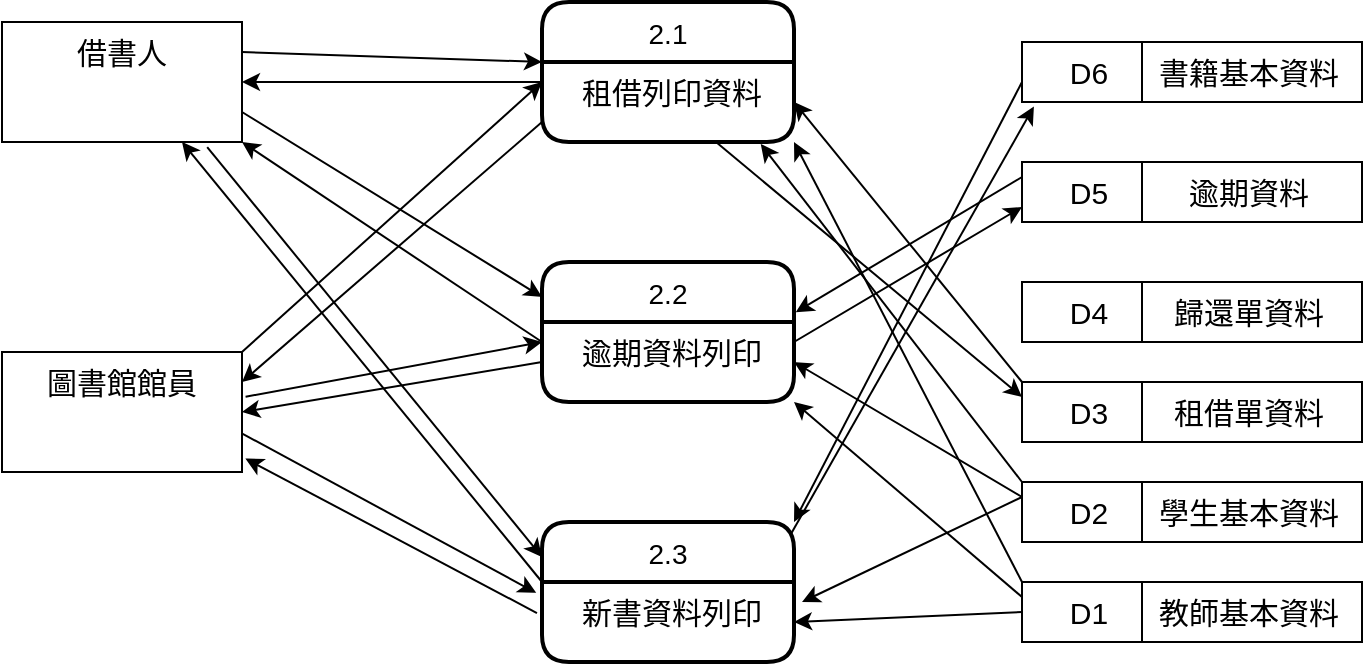 <mxfile version="14.7.9" type="github">
  <diagram id="4A2gFhSPS2DIB_Tcx6OY" name="Page-1">
    <mxGraphModel dx="808" dy="456" grid="1" gridSize="10" guides="1" tooltips="1" connect="1" arrows="1" fold="1" page="1" pageScale="1" pageWidth="827" pageHeight="1169" math="0" shadow="0">
      <root>
        <mxCell id="0" />
        <mxCell id="1" parent="0" />
        <mxCell id="z1yvk0DHj-4GVoNQefkx-1" value="2.1" style="swimlane;childLayout=stackLayout;horizontal=1;startSize=30;horizontalStack=0;rounded=1;fontSize=14;fontStyle=0;strokeWidth=2;resizeParent=0;resizeLast=1;shadow=0;dashed=0;align=center;" vertex="1" parent="1">
          <mxGeometry x="360" y="120" width="126" height="70" as="geometry" />
        </mxCell>
        <mxCell id="z1yvk0DHj-4GVoNQefkx-2" value="租借列印資料" style="align=center;strokeColor=none;fillColor=none;spacingLeft=4;fontSize=15;verticalAlign=top;resizable=0;rotatable=0;part=1;" vertex="1" parent="z1yvk0DHj-4GVoNQefkx-1">
          <mxGeometry y="30" width="126" height="40" as="geometry" />
        </mxCell>
        <mxCell id="z1yvk0DHj-4GVoNQefkx-3" value="2.2" style="swimlane;childLayout=stackLayout;horizontal=1;startSize=30;horizontalStack=0;rounded=1;fontSize=14;fontStyle=0;strokeWidth=2;resizeParent=0;resizeLast=1;shadow=0;dashed=0;align=center;" vertex="1" parent="1">
          <mxGeometry x="360" y="250" width="126" height="70" as="geometry" />
        </mxCell>
        <mxCell id="z1yvk0DHj-4GVoNQefkx-4" value="逾期資料列印" style="align=center;strokeColor=none;fillColor=none;spacingLeft=4;fontSize=15;verticalAlign=top;resizable=0;rotatable=0;part=1;" vertex="1" parent="z1yvk0DHj-4GVoNQefkx-3">
          <mxGeometry y="30" width="126" height="40" as="geometry" />
        </mxCell>
        <mxCell id="z1yvk0DHj-4GVoNQefkx-5" value="2.3" style="swimlane;childLayout=stackLayout;horizontal=1;startSize=30;horizontalStack=0;rounded=1;fontSize=14;fontStyle=0;strokeWidth=2;resizeParent=0;resizeLast=1;shadow=0;dashed=0;align=center;" vertex="1" parent="1">
          <mxGeometry x="360" y="380" width="126" height="70" as="geometry" />
        </mxCell>
        <mxCell id="z1yvk0DHj-4GVoNQefkx-6" value="新書資料列印" style="align=center;strokeColor=none;fillColor=none;spacingLeft=4;fontSize=15;verticalAlign=top;resizable=0;rotatable=0;part=1;" vertex="1" parent="z1yvk0DHj-4GVoNQefkx-5">
          <mxGeometry y="30" width="126" height="40" as="geometry" />
        </mxCell>
        <mxCell id="z1yvk0DHj-4GVoNQefkx-7" value="" style="swimlane;horizontal=0;fontSize=15;align=center;startSize=60;verticalAlign=middle;" vertex="1" parent="1">
          <mxGeometry x="600" y="410" width="170" height="30" as="geometry" />
        </mxCell>
        <mxCell id="z1yvk0DHj-4GVoNQefkx-8" value="D1" style="text;html=1;align=center;verticalAlign=middle;resizable=0;points=[];autosize=1;strokeColor=none;fontSize=15;container=1;" vertex="1" collapsed="1" parent="z1yvk0DHj-4GVoNQefkx-7">
          <mxGeometry x="8" y="5" width="50" height="20" as="geometry">
            <mxRectangle x="15" y="5" width="30" height="20" as="alternateBounds" />
          </mxGeometry>
        </mxCell>
        <mxCell id="z1yvk0DHj-4GVoNQefkx-9" value="教師基本資料" style="text;html=1;align=center;verticalAlign=middle;resizable=0;points=[];autosize=1;strokeColor=none;fontSize=15;" vertex="1" parent="z1yvk0DHj-4GVoNQefkx-7">
          <mxGeometry x="58" y="5" width="110" height="20" as="geometry" />
        </mxCell>
        <mxCell id="z1yvk0DHj-4GVoNQefkx-13" value="" style="swimlane;horizontal=0;fontSize=15;align=center;startSize=60;verticalAlign=middle;" vertex="1" parent="1">
          <mxGeometry x="600" y="360" width="170" height="30" as="geometry" />
        </mxCell>
        <mxCell id="z1yvk0DHj-4GVoNQefkx-14" value="D2" style="text;html=1;align=center;verticalAlign=middle;resizable=0;points=[];autosize=1;strokeColor=none;fontSize=15;container=1;" vertex="1" collapsed="1" parent="z1yvk0DHj-4GVoNQefkx-13">
          <mxGeometry x="8" y="5" width="50" height="20" as="geometry">
            <mxRectangle x="15" y="5" width="30" height="20" as="alternateBounds" />
          </mxGeometry>
        </mxCell>
        <mxCell id="z1yvk0DHj-4GVoNQefkx-15" value="學生基本資料" style="text;html=1;align=center;verticalAlign=middle;resizable=0;points=[];autosize=1;strokeColor=none;fontSize=15;" vertex="1" parent="z1yvk0DHj-4GVoNQefkx-13">
          <mxGeometry x="58" y="5" width="110" height="20" as="geometry" />
        </mxCell>
        <mxCell id="z1yvk0DHj-4GVoNQefkx-16" value="" style="swimlane;horizontal=0;fontSize=15;align=center;startSize=60;verticalAlign=middle;" vertex="1" parent="1">
          <mxGeometry x="600" y="310" width="170" height="30" as="geometry" />
        </mxCell>
        <mxCell id="z1yvk0DHj-4GVoNQefkx-17" value="D3" style="text;html=1;align=center;verticalAlign=middle;resizable=0;points=[];autosize=1;strokeColor=none;fontSize=15;container=1;" vertex="1" collapsed="1" parent="z1yvk0DHj-4GVoNQefkx-16">
          <mxGeometry x="8" y="5" width="50" height="20" as="geometry">
            <mxRectangle x="15" y="5" width="30" height="20" as="alternateBounds" />
          </mxGeometry>
        </mxCell>
        <mxCell id="z1yvk0DHj-4GVoNQefkx-18" value="租借單資料" style="text;html=1;align=center;verticalAlign=middle;resizable=0;points=[];autosize=1;strokeColor=none;fontSize=15;" vertex="1" parent="z1yvk0DHj-4GVoNQefkx-16">
          <mxGeometry x="68" y="5" width="90" height="20" as="geometry" />
        </mxCell>
        <mxCell id="z1yvk0DHj-4GVoNQefkx-19" value="" style="swimlane;horizontal=0;fontSize=15;align=center;startSize=60;verticalAlign=middle;" vertex="1" parent="1">
          <mxGeometry x="600" y="260" width="170" height="30" as="geometry" />
        </mxCell>
        <mxCell id="z1yvk0DHj-4GVoNQefkx-20" value="D4" style="text;html=1;align=center;verticalAlign=middle;resizable=0;points=[];autosize=1;strokeColor=none;fontSize=15;container=1;" vertex="1" collapsed="1" parent="z1yvk0DHj-4GVoNQefkx-19">
          <mxGeometry x="8" y="5" width="50" height="20" as="geometry">
            <mxRectangle x="15" y="5" width="30" height="20" as="alternateBounds" />
          </mxGeometry>
        </mxCell>
        <mxCell id="z1yvk0DHj-4GVoNQefkx-21" value="歸還單資料" style="text;html=1;align=center;verticalAlign=middle;resizable=0;points=[];autosize=1;strokeColor=none;fontSize=15;" vertex="1" parent="z1yvk0DHj-4GVoNQefkx-19">
          <mxGeometry x="68" y="5" width="90" height="20" as="geometry" />
        </mxCell>
        <mxCell id="z1yvk0DHj-4GVoNQefkx-22" value="" style="swimlane;horizontal=0;fontSize=15;align=center;startSize=60;verticalAlign=middle;" vertex="1" parent="1">
          <mxGeometry x="600" y="200" width="170" height="30" as="geometry" />
        </mxCell>
        <mxCell id="z1yvk0DHj-4GVoNQefkx-23" value="D5" style="text;html=1;align=center;verticalAlign=middle;resizable=0;points=[];autosize=1;strokeColor=none;fontSize=15;container=1;" vertex="1" collapsed="1" parent="z1yvk0DHj-4GVoNQefkx-22">
          <mxGeometry x="8" y="5" width="50" height="20" as="geometry">
            <mxRectangle x="15" y="5" width="30" height="20" as="alternateBounds" />
          </mxGeometry>
        </mxCell>
        <mxCell id="z1yvk0DHj-4GVoNQefkx-24" value="逾期資料" style="text;html=1;align=center;verticalAlign=middle;resizable=0;points=[];autosize=1;strokeColor=none;fontSize=15;" vertex="1" parent="z1yvk0DHj-4GVoNQefkx-22">
          <mxGeometry x="73" y="5" width="80" height="20" as="geometry" />
        </mxCell>
        <mxCell id="z1yvk0DHj-4GVoNQefkx-25" value="" style="swimlane;horizontal=0;fontSize=15;align=center;startSize=60;verticalAlign=middle;" vertex="1" parent="1">
          <mxGeometry x="600" y="140" width="170" height="30" as="geometry" />
        </mxCell>
        <mxCell id="z1yvk0DHj-4GVoNQefkx-26" value="D6" style="text;html=1;align=center;verticalAlign=middle;resizable=0;points=[];autosize=1;strokeColor=none;fontSize=15;container=1;" vertex="1" collapsed="1" parent="z1yvk0DHj-4GVoNQefkx-25">
          <mxGeometry x="8" y="5" width="50" height="20" as="geometry">
            <mxRectangle x="15" y="5" width="30" height="20" as="alternateBounds" />
          </mxGeometry>
        </mxCell>
        <mxCell id="z1yvk0DHj-4GVoNQefkx-27" value="書籍基本資料" style="text;html=1;align=center;verticalAlign=middle;resizable=0;points=[];autosize=1;strokeColor=none;fontSize=15;" vertex="1" parent="z1yvk0DHj-4GVoNQefkx-25">
          <mxGeometry x="58" y="5" width="110" height="20" as="geometry" />
        </mxCell>
        <mxCell id="z1yvk0DHj-4GVoNQefkx-28" value="借書人" style="rounded=0;whiteSpace=wrap;html=1;fontSize=15;align=center;verticalAlign=top;" vertex="1" parent="1">
          <mxGeometry x="90" y="130" width="120" height="60" as="geometry" />
        </mxCell>
        <mxCell id="z1yvk0DHj-4GVoNQefkx-29" value="圖書館館員" style="rounded=0;whiteSpace=wrap;html=1;fontSize=15;align=center;verticalAlign=top;" vertex="1" parent="1">
          <mxGeometry x="90" y="295" width="120" height="60" as="geometry" />
        </mxCell>
        <mxCell id="z1yvk0DHj-4GVoNQefkx-30" value="" style="endArrow=classic;html=1;fontSize=15;exitX=1;exitY=0.25;exitDx=0;exitDy=0;entryX=0;entryY=0;entryDx=0;entryDy=0;" edge="1" parent="1" source="z1yvk0DHj-4GVoNQefkx-28" target="z1yvk0DHj-4GVoNQefkx-2">
          <mxGeometry width="50" height="50" relative="1" as="geometry">
            <mxPoint x="490" y="340" as="sourcePoint" />
            <mxPoint x="540" y="290" as="targetPoint" />
          </mxGeometry>
        </mxCell>
        <mxCell id="z1yvk0DHj-4GVoNQefkx-31" value="" style="endArrow=classic;html=1;fontSize=15;exitX=0;exitY=0.25;exitDx=0;exitDy=0;entryX=1;entryY=0.5;entryDx=0;entryDy=0;" edge="1" parent="1" source="z1yvk0DHj-4GVoNQefkx-2" target="z1yvk0DHj-4GVoNQefkx-28">
          <mxGeometry width="50" height="50" relative="1" as="geometry">
            <mxPoint x="220" y="155" as="sourcePoint" />
            <mxPoint x="210" y="180" as="targetPoint" />
          </mxGeometry>
        </mxCell>
        <mxCell id="z1yvk0DHj-4GVoNQefkx-32" value="" style="endArrow=classic;html=1;fontSize=15;exitX=1;exitY=0.75;exitDx=0;exitDy=0;entryX=0;entryY=0.25;entryDx=0;entryDy=0;" edge="1" parent="1" source="z1yvk0DHj-4GVoNQefkx-28" target="z1yvk0DHj-4GVoNQefkx-3">
          <mxGeometry width="50" height="50" relative="1" as="geometry">
            <mxPoint x="230" y="165" as="sourcePoint" />
            <mxPoint x="380" y="170" as="targetPoint" />
          </mxGeometry>
        </mxCell>
        <mxCell id="z1yvk0DHj-4GVoNQefkx-33" value="" style="endArrow=classic;html=1;fontSize=15;exitX=0;exitY=0.25;exitDx=0;exitDy=0;entryX=1;entryY=1;entryDx=0;entryDy=0;" edge="1" parent="1" source="z1yvk0DHj-4GVoNQefkx-4" target="z1yvk0DHj-4GVoNQefkx-28">
          <mxGeometry width="50" height="50" relative="1" as="geometry">
            <mxPoint x="240" y="175" as="sourcePoint" />
            <mxPoint x="390" y="180" as="targetPoint" />
          </mxGeometry>
        </mxCell>
        <mxCell id="z1yvk0DHj-4GVoNQefkx-34" value="" style="endArrow=classic;html=1;fontSize=15;exitX=0.855;exitY=1.043;exitDx=0;exitDy=0;entryX=0;entryY=0.25;entryDx=0;entryDy=0;exitPerimeter=0;" edge="1" parent="1" source="z1yvk0DHj-4GVoNQefkx-28" target="z1yvk0DHj-4GVoNQefkx-5">
          <mxGeometry width="50" height="50" relative="1" as="geometry">
            <mxPoint x="250" y="185" as="sourcePoint" />
            <mxPoint x="400" y="190" as="targetPoint" />
          </mxGeometry>
        </mxCell>
        <mxCell id="z1yvk0DHj-4GVoNQefkx-35" value="" style="endArrow=classic;html=1;fontSize=15;exitX=0;exitY=0;exitDx=0;exitDy=0;entryX=0.75;entryY=1;entryDx=0;entryDy=0;" edge="1" parent="1" source="z1yvk0DHj-4GVoNQefkx-6" target="z1yvk0DHj-4GVoNQefkx-28">
          <mxGeometry width="50" height="50" relative="1" as="geometry">
            <mxPoint x="260" y="195" as="sourcePoint" />
            <mxPoint x="410" y="200" as="targetPoint" />
          </mxGeometry>
        </mxCell>
        <mxCell id="z1yvk0DHj-4GVoNQefkx-37" value="" style="endArrow=classic;html=1;fontSize=15;exitX=1;exitY=0;exitDx=0;exitDy=0;entryX=0;entryY=0.25;entryDx=0;entryDy=0;" edge="1" parent="1" source="z1yvk0DHj-4GVoNQefkx-29" target="z1yvk0DHj-4GVoNQefkx-2">
          <mxGeometry width="50" height="50" relative="1" as="geometry">
            <mxPoint x="270" y="205" as="sourcePoint" />
            <mxPoint x="420" y="210" as="targetPoint" />
          </mxGeometry>
        </mxCell>
        <mxCell id="z1yvk0DHj-4GVoNQefkx-38" value="" style="endArrow=classic;html=1;fontSize=15;exitX=0;exitY=0.75;exitDx=0;exitDy=0;entryX=1;entryY=0.25;entryDx=0;entryDy=0;" edge="1" parent="1" source="z1yvk0DHj-4GVoNQefkx-2" target="z1yvk0DHj-4GVoNQefkx-29">
          <mxGeometry width="50" height="50" relative="1" as="geometry">
            <mxPoint x="280" y="215" as="sourcePoint" />
            <mxPoint x="430" y="220" as="targetPoint" />
          </mxGeometry>
        </mxCell>
        <mxCell id="z1yvk0DHj-4GVoNQefkx-39" value="" style="endArrow=classic;html=1;fontSize=15;exitX=1.015;exitY=0.373;exitDx=0;exitDy=0;entryX=0;entryY=0.25;entryDx=0;entryDy=0;exitPerimeter=0;" edge="1" parent="1" source="z1yvk0DHj-4GVoNQefkx-29" target="z1yvk0DHj-4GVoNQefkx-4">
          <mxGeometry width="50" height="50" relative="1" as="geometry">
            <mxPoint x="290" y="225" as="sourcePoint" />
            <mxPoint x="440" y="230" as="targetPoint" />
          </mxGeometry>
        </mxCell>
        <mxCell id="z1yvk0DHj-4GVoNQefkx-40" value="" style="endArrow=classic;html=1;fontSize=15;exitX=0;exitY=0.5;exitDx=0;exitDy=0;entryX=1;entryY=0.5;entryDx=0;entryDy=0;" edge="1" parent="1" source="z1yvk0DHj-4GVoNQefkx-4" target="z1yvk0DHj-4GVoNQefkx-29">
          <mxGeometry width="50" height="50" relative="1" as="geometry">
            <mxPoint x="339" y="322.5" as="sourcePoint" />
            <mxPoint x="489" y="327.5" as="targetPoint" />
          </mxGeometry>
        </mxCell>
        <mxCell id="z1yvk0DHj-4GVoNQefkx-41" value="" style="endArrow=classic;html=1;fontSize=15;exitX=1.003;exitY=0.682;exitDx=0;exitDy=0;entryX=-0.023;entryY=0.136;entryDx=0;entryDy=0;exitPerimeter=0;entryPerimeter=0;" edge="1" parent="1" source="z1yvk0DHj-4GVoNQefkx-29" target="z1yvk0DHj-4GVoNQefkx-6">
          <mxGeometry width="50" height="50" relative="1" as="geometry">
            <mxPoint x="310" y="245" as="sourcePoint" />
            <mxPoint x="460" y="250" as="targetPoint" />
          </mxGeometry>
        </mxCell>
        <mxCell id="z1yvk0DHj-4GVoNQefkx-42" value="" style="endArrow=classic;html=1;fontSize=15;exitX=-0.02;exitY=0.388;exitDx=0;exitDy=0;entryX=1.014;entryY=0.888;entryDx=0;entryDy=0;exitPerimeter=0;entryPerimeter=0;" edge="1" parent="1" source="z1yvk0DHj-4GVoNQefkx-6" target="z1yvk0DHj-4GVoNQefkx-29">
          <mxGeometry width="50" height="50" relative="1" as="geometry">
            <mxPoint x="320" y="255" as="sourcePoint" />
            <mxPoint x="470" y="260" as="targetPoint" />
          </mxGeometry>
        </mxCell>
        <mxCell id="z1yvk0DHj-4GVoNQefkx-46" value="" style="endArrow=classic;html=1;fontSize=15;entryX=1;entryY=0;entryDx=0;entryDy=0;" edge="1" parent="1" target="z1yvk0DHj-4GVoNQefkx-5">
          <mxGeometry width="50" height="50" relative="1" as="geometry">
            <mxPoint x="600" y="160" as="sourcePoint" />
            <mxPoint x="516" y="178.35" as="targetPoint" />
          </mxGeometry>
        </mxCell>
        <mxCell id="z1yvk0DHj-4GVoNQefkx-48" value="" style="endArrow=classic;html=1;fontSize=15;exitX=0.989;exitY=0.082;exitDx=0;exitDy=0;entryX=0.035;entryY=1.075;entryDx=0;entryDy=0;entryPerimeter=0;exitPerimeter=0;" edge="1" parent="1" source="z1yvk0DHj-4GVoNQefkx-5" target="z1yvk0DHj-4GVoNQefkx-25">
          <mxGeometry width="50" height="50" relative="1" as="geometry">
            <mxPoint x="650" y="197.5" as="sourcePoint" />
            <mxPoint x="536" y="198.35" as="targetPoint" />
          </mxGeometry>
        </mxCell>
        <mxCell id="z1yvk0DHj-4GVoNQefkx-49" value="" style="endArrow=classic;html=1;fontSize=15;exitX=0;exitY=0.25;exitDx=0;exitDy=0;entryX=1.007;entryY=0.359;entryDx=0;entryDy=0;entryPerimeter=0;" edge="1" parent="1" source="z1yvk0DHj-4GVoNQefkx-22" target="z1yvk0DHj-4GVoNQefkx-3">
          <mxGeometry width="50" height="50" relative="1" as="geometry">
            <mxPoint x="660" y="207.5" as="sourcePoint" />
            <mxPoint x="490" y="400" as="targetPoint" />
          </mxGeometry>
        </mxCell>
        <mxCell id="z1yvk0DHj-4GVoNQefkx-50" value="" style="endArrow=classic;html=1;fontSize=15;exitX=1;exitY=0.25;exitDx=0;exitDy=0;entryX=0;entryY=0.75;entryDx=0;entryDy=0;" edge="1" parent="1" source="z1yvk0DHj-4GVoNQefkx-4" target="z1yvk0DHj-4GVoNQefkx-22">
          <mxGeometry width="50" height="50" relative="1" as="geometry">
            <mxPoint x="670" y="217.5" as="sourcePoint" />
            <mxPoint x="556" y="218.35" as="targetPoint" />
          </mxGeometry>
        </mxCell>
        <mxCell id="z1yvk0DHj-4GVoNQefkx-53" value="" style="endArrow=classic;html=1;fontSize=15;exitX=0;exitY=0;exitDx=0;exitDy=0;entryX=1;entryY=0.5;entryDx=0;entryDy=0;" edge="1" parent="1" source="z1yvk0DHj-4GVoNQefkx-16" target="z1yvk0DHj-4GVoNQefkx-2">
          <mxGeometry width="50" height="50" relative="1" as="geometry">
            <mxPoint x="700" y="247.5" as="sourcePoint" />
            <mxPoint x="586" y="248.35" as="targetPoint" />
          </mxGeometry>
        </mxCell>
        <mxCell id="z1yvk0DHj-4GVoNQefkx-54" value="" style="endArrow=classic;html=1;fontSize=15;entryX=0;entryY=0.25;entryDx=0;entryDy=0;" edge="1" parent="1" source="z1yvk0DHj-4GVoNQefkx-2" target="z1yvk0DHj-4GVoNQefkx-16">
          <mxGeometry width="50" height="50" relative="1" as="geometry">
            <mxPoint x="710" y="257.5" as="sourcePoint" />
            <mxPoint x="596" y="258.35" as="targetPoint" />
          </mxGeometry>
        </mxCell>
        <mxCell id="z1yvk0DHj-4GVoNQefkx-55" value="" style="endArrow=classic;html=1;fontSize=15;exitX=0;exitY=0;exitDx=0;exitDy=0;entryX=0.868;entryY=1.025;entryDx=0;entryDy=0;entryPerimeter=0;" edge="1" parent="1" source="z1yvk0DHj-4GVoNQefkx-13" target="z1yvk0DHj-4GVoNQefkx-2">
          <mxGeometry width="50" height="50" relative="1" as="geometry">
            <mxPoint x="720" y="267.5" as="sourcePoint" />
            <mxPoint x="606" y="268.35" as="targetPoint" />
          </mxGeometry>
        </mxCell>
        <mxCell id="z1yvk0DHj-4GVoNQefkx-56" value="" style="endArrow=classic;html=1;fontSize=15;exitX=0;exitY=0.25;exitDx=0;exitDy=0;entryX=1;entryY=0.5;entryDx=0;entryDy=0;" edge="1" parent="1" source="z1yvk0DHj-4GVoNQefkx-13" target="z1yvk0DHj-4GVoNQefkx-4">
          <mxGeometry width="50" height="50" relative="1" as="geometry">
            <mxPoint x="730" y="277.5" as="sourcePoint" />
            <mxPoint x="616" y="278.35" as="targetPoint" />
          </mxGeometry>
        </mxCell>
        <mxCell id="z1yvk0DHj-4GVoNQefkx-57" value="" style="endArrow=classic;html=1;fontSize=15;exitX=0;exitY=0.25;exitDx=0;exitDy=0;" edge="1" parent="1" source="z1yvk0DHj-4GVoNQefkx-13">
          <mxGeometry width="50" height="50" relative="1" as="geometry">
            <mxPoint x="740" y="287.5" as="sourcePoint" />
            <mxPoint x="490" y="420" as="targetPoint" />
          </mxGeometry>
        </mxCell>
        <mxCell id="z1yvk0DHj-4GVoNQefkx-58" value="" style="endArrow=classic;html=1;fontSize=15;exitX=0;exitY=0;exitDx=0;exitDy=0;entryX=1;entryY=1;entryDx=0;entryDy=0;" edge="1" parent="1" source="z1yvk0DHj-4GVoNQefkx-7" target="z1yvk0DHj-4GVoNQefkx-2">
          <mxGeometry width="50" height="50" relative="1" as="geometry">
            <mxPoint x="750" y="297.5" as="sourcePoint" />
            <mxPoint x="636" y="298.35" as="targetPoint" />
          </mxGeometry>
        </mxCell>
        <mxCell id="z1yvk0DHj-4GVoNQefkx-59" value="" style="endArrow=classic;html=1;fontSize=15;exitX=0;exitY=0.25;exitDx=0;exitDy=0;entryX=1;entryY=1;entryDx=0;entryDy=0;" edge="1" parent="1" source="z1yvk0DHj-4GVoNQefkx-7" target="z1yvk0DHj-4GVoNQefkx-4">
          <mxGeometry width="50" height="50" relative="1" as="geometry">
            <mxPoint x="760" y="307.5" as="sourcePoint" />
            <mxPoint x="646" y="308.35" as="targetPoint" />
          </mxGeometry>
        </mxCell>
        <mxCell id="z1yvk0DHj-4GVoNQefkx-60" value="" style="endArrow=classic;html=1;fontSize=15;exitX=0;exitY=0.5;exitDx=0;exitDy=0;entryX=1;entryY=0.5;entryDx=0;entryDy=0;" edge="1" parent="1" source="z1yvk0DHj-4GVoNQefkx-7" target="z1yvk0DHj-4GVoNQefkx-6">
          <mxGeometry width="50" height="50" relative="1" as="geometry">
            <mxPoint x="770" y="317.5" as="sourcePoint" />
            <mxPoint x="656" y="318.35" as="targetPoint" />
          </mxGeometry>
        </mxCell>
      </root>
    </mxGraphModel>
  </diagram>
</mxfile>
